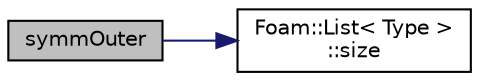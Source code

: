 digraph "symmOuter"
{
  bgcolor="transparent";
  edge [fontname="Helvetica",fontsize="10",labelfontname="Helvetica",labelfontsize="10"];
  node [fontname="Helvetica",fontsize="10",shape=record];
  rankdir="LR";
  Node125234 [label="symmOuter",height=0.2,width=0.4,color="black", fillcolor="grey75", style="filled", fontcolor="black"];
  Node125234 -> Node125235 [color="midnightblue",fontsize="10",style="solid",fontname="Helvetica"];
  Node125235 [label="Foam::List\< Type \>\l::size",height=0.2,width=0.4,color="black",URL="$a26833.html#a8a5f6fa29bd4b500caf186f60245b384",tooltip="Override size to be inconsistent with allocated storage. "];
}
